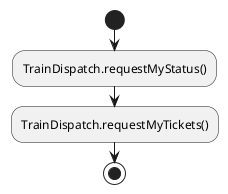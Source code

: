 @startuml
'https://plantuml.com/activity-diagram-beta

start
:TrainDispatch.requestMyStatus();
:TrainDispatch.requestMyTickets();


'if (Page.onSecurityCheck) then (true)
'  :Page.onInit();
'  if (isForward?) then (no)
'    :Process controls;
'    if (continue processing?) then (no)
'      stop
'    endif
'
'    if (isPost?) then (yes)
'      :Page.onPost();
'    else (no)
'      :Page.onGet();
'    endif
'    :Page.onRender();
'  endif
'else (false)
'endif
'
'if (do redirect?) then (yes)
'  :redirect process;
'else
'  if (do forward?) then (yes)
'    :Forward request;
'  else (no)
'    :Render page template;
'  endif
'endif

stop

@enduml
